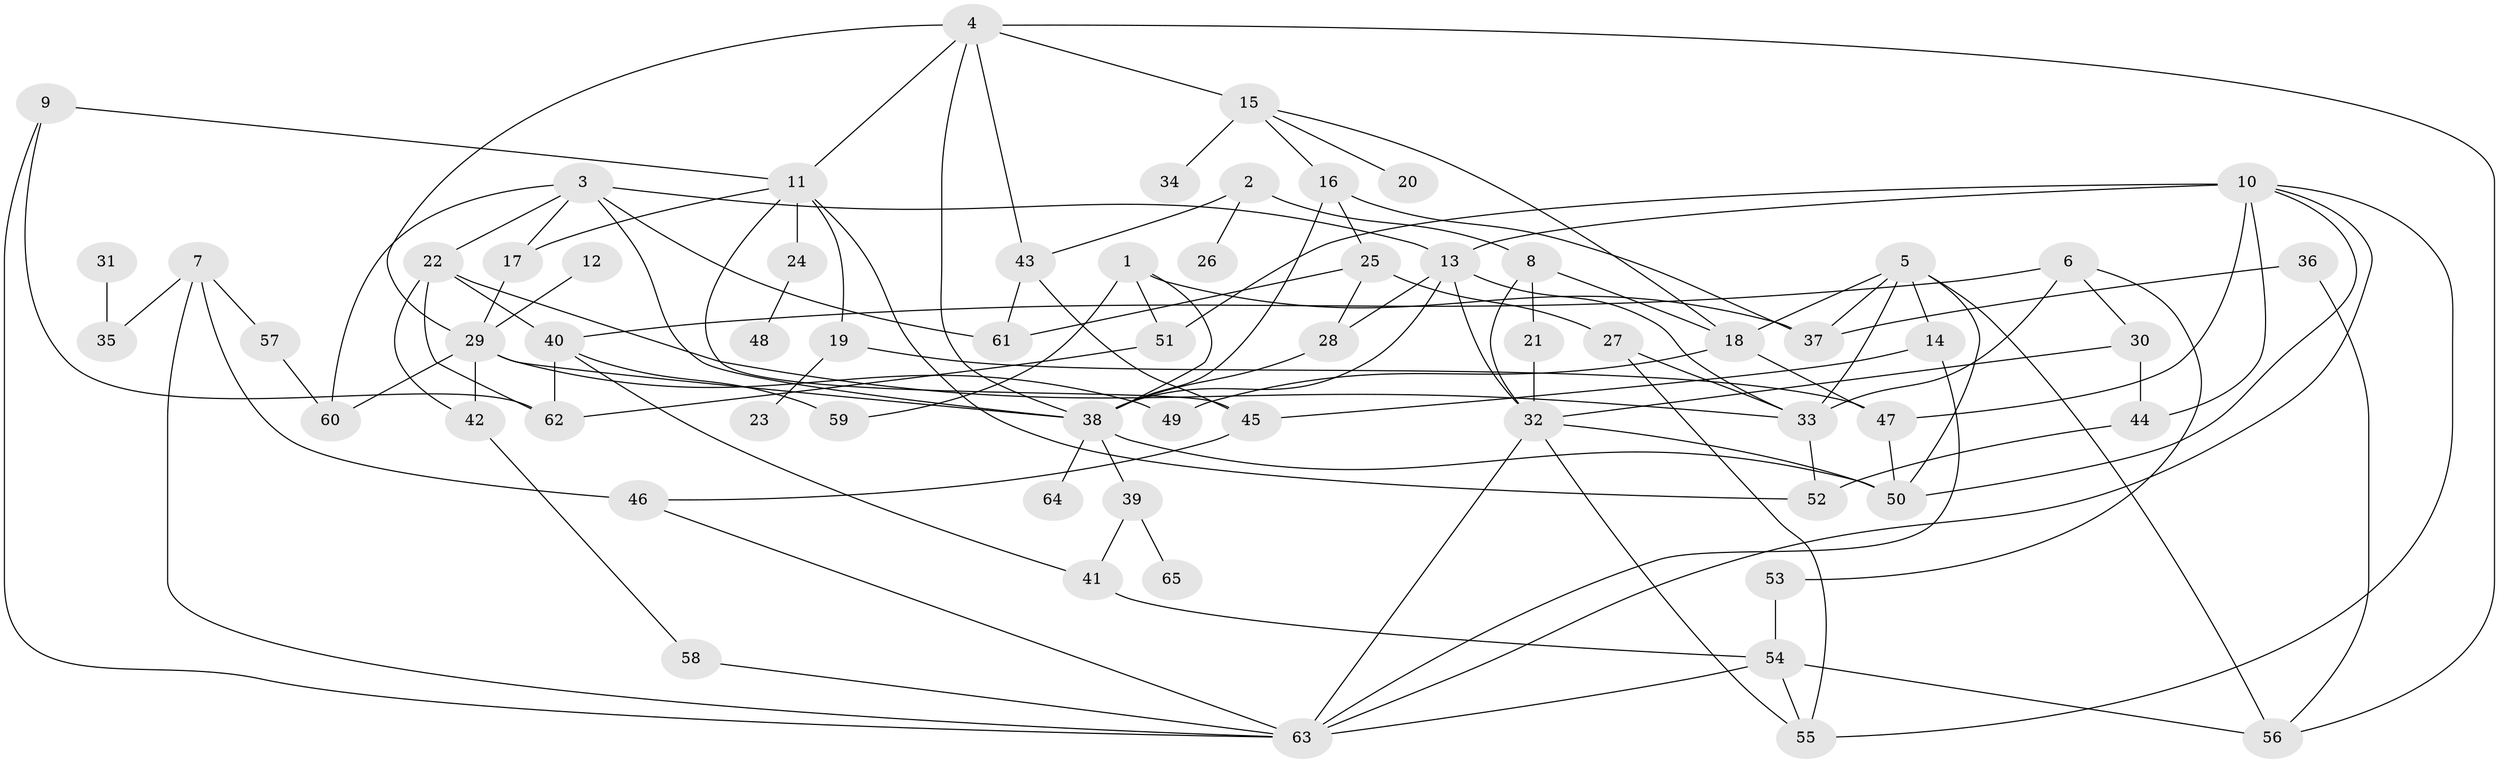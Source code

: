 // original degree distribution, {10: 0.007692307692307693, 6: 0.05384615384615385, 4: 0.14615384615384616, 5: 0.046153846153846156, 3: 0.2692307692307692, 7: 0.015384615384615385, 2: 0.25384615384615383, 1: 0.2076923076923077}
// Generated by graph-tools (version 1.1) at 2025/36/03/04/25 23:36:05]
// undirected, 65 vertices, 118 edges
graph export_dot {
  node [color=gray90,style=filled];
  1;
  2;
  3;
  4;
  5;
  6;
  7;
  8;
  9;
  10;
  11;
  12;
  13;
  14;
  15;
  16;
  17;
  18;
  19;
  20;
  21;
  22;
  23;
  24;
  25;
  26;
  27;
  28;
  29;
  30;
  31;
  32;
  33;
  34;
  35;
  36;
  37;
  38;
  39;
  40;
  41;
  42;
  43;
  44;
  45;
  46;
  47;
  48;
  49;
  50;
  51;
  52;
  53;
  54;
  55;
  56;
  57;
  58;
  59;
  60;
  61;
  62;
  63;
  64;
  65;
  1 -- 37 [weight=1.0];
  1 -- 38 [weight=1.0];
  1 -- 51 [weight=1.0];
  1 -- 59 [weight=1.0];
  2 -- 8 [weight=1.0];
  2 -- 26 [weight=1.0];
  2 -- 43 [weight=1.0];
  3 -- 13 [weight=1.0];
  3 -- 17 [weight=1.0];
  3 -- 22 [weight=1.0];
  3 -- 38 [weight=1.0];
  3 -- 60 [weight=1.0];
  3 -- 61 [weight=1.0];
  4 -- 11 [weight=1.0];
  4 -- 15 [weight=1.0];
  4 -- 29 [weight=1.0];
  4 -- 38 [weight=1.0];
  4 -- 43 [weight=1.0];
  4 -- 56 [weight=1.0];
  5 -- 14 [weight=1.0];
  5 -- 18 [weight=1.0];
  5 -- 33 [weight=1.0];
  5 -- 37 [weight=1.0];
  5 -- 50 [weight=1.0];
  5 -- 56 [weight=1.0];
  6 -- 30 [weight=1.0];
  6 -- 33 [weight=1.0];
  6 -- 40 [weight=1.0];
  6 -- 53 [weight=1.0];
  7 -- 35 [weight=1.0];
  7 -- 46 [weight=1.0];
  7 -- 57 [weight=1.0];
  7 -- 63 [weight=1.0];
  8 -- 18 [weight=1.0];
  8 -- 21 [weight=1.0];
  8 -- 32 [weight=1.0];
  9 -- 11 [weight=1.0];
  9 -- 62 [weight=1.0];
  9 -- 63 [weight=1.0];
  10 -- 13 [weight=1.0];
  10 -- 44 [weight=1.0];
  10 -- 47 [weight=1.0];
  10 -- 50 [weight=1.0];
  10 -- 51 [weight=1.0];
  10 -- 55 [weight=1.0];
  10 -- 63 [weight=1.0];
  11 -- 17 [weight=1.0];
  11 -- 19 [weight=1.0];
  11 -- 24 [weight=1.0];
  11 -- 45 [weight=1.0];
  11 -- 52 [weight=1.0];
  12 -- 29 [weight=1.0];
  13 -- 28 [weight=1.0];
  13 -- 32 [weight=1.0];
  13 -- 33 [weight=1.0];
  13 -- 38 [weight=1.0];
  14 -- 45 [weight=1.0];
  14 -- 63 [weight=1.0];
  15 -- 16 [weight=1.0];
  15 -- 18 [weight=1.0];
  15 -- 20 [weight=1.0];
  15 -- 34 [weight=2.0];
  16 -- 25 [weight=1.0];
  16 -- 37 [weight=1.0];
  16 -- 38 [weight=1.0];
  17 -- 29 [weight=1.0];
  18 -- 47 [weight=1.0];
  18 -- 49 [weight=1.0];
  19 -- 23 [weight=1.0];
  19 -- 47 [weight=1.0];
  21 -- 32 [weight=1.0];
  22 -- 33 [weight=2.0];
  22 -- 40 [weight=1.0];
  22 -- 42 [weight=1.0];
  22 -- 62 [weight=1.0];
  24 -- 48 [weight=1.0];
  25 -- 27 [weight=1.0];
  25 -- 28 [weight=1.0];
  25 -- 61 [weight=1.0];
  27 -- 33 [weight=1.0];
  27 -- 55 [weight=1.0];
  28 -- 38 [weight=1.0];
  29 -- 38 [weight=1.0];
  29 -- 42 [weight=1.0];
  29 -- 49 [weight=1.0];
  29 -- 60 [weight=1.0];
  30 -- 32 [weight=1.0];
  30 -- 44 [weight=1.0];
  31 -- 35 [weight=1.0];
  32 -- 50 [weight=1.0];
  32 -- 55 [weight=1.0];
  32 -- 63 [weight=1.0];
  33 -- 52 [weight=1.0];
  36 -- 37 [weight=1.0];
  36 -- 56 [weight=1.0];
  38 -- 39 [weight=1.0];
  38 -- 50 [weight=1.0];
  38 -- 64 [weight=1.0];
  39 -- 41 [weight=1.0];
  39 -- 65 [weight=1.0];
  40 -- 41 [weight=1.0];
  40 -- 59 [weight=1.0];
  40 -- 62 [weight=1.0];
  41 -- 54 [weight=1.0];
  42 -- 58 [weight=1.0];
  43 -- 45 [weight=1.0];
  43 -- 61 [weight=1.0];
  44 -- 52 [weight=1.0];
  45 -- 46 [weight=1.0];
  46 -- 63 [weight=1.0];
  47 -- 50 [weight=1.0];
  51 -- 62 [weight=1.0];
  53 -- 54 [weight=1.0];
  54 -- 55 [weight=1.0];
  54 -- 56 [weight=1.0];
  54 -- 63 [weight=1.0];
  57 -- 60 [weight=1.0];
  58 -- 63 [weight=1.0];
}
